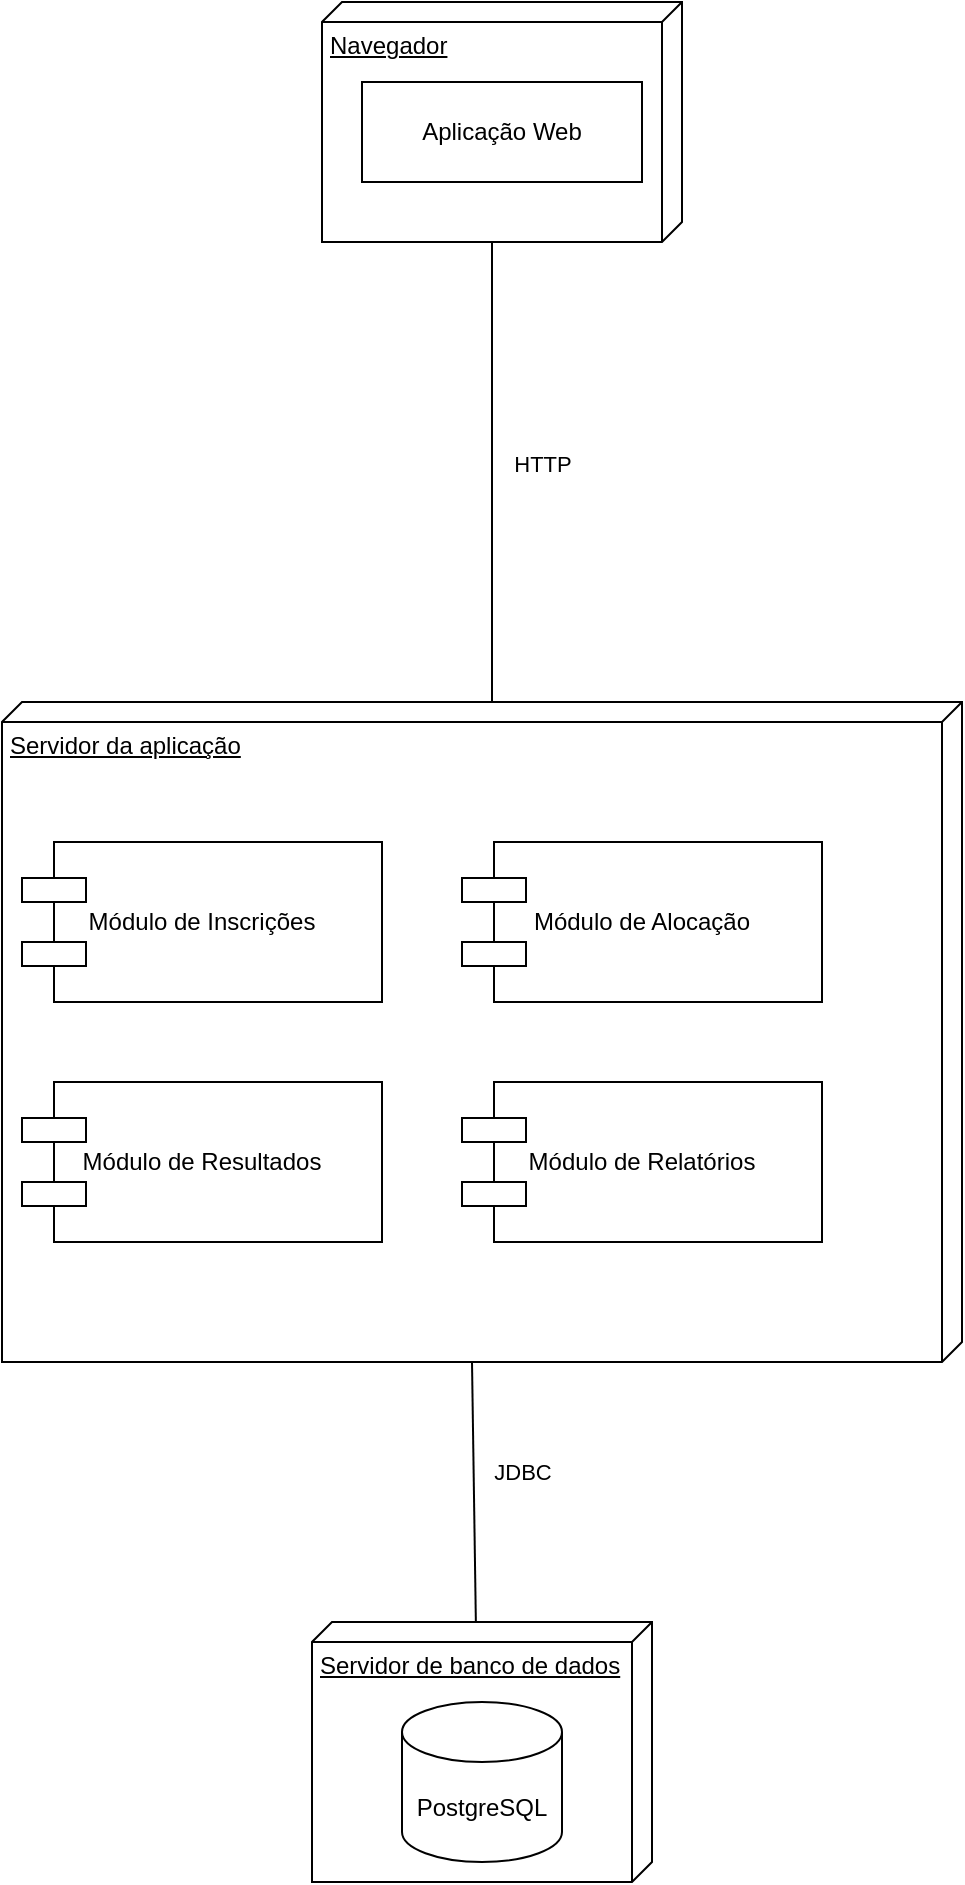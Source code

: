 <mxfile version="28.2.7">
  <diagram name="Diagrama de Implantação - SGO" id="JRhoY2vmjziYoaHAfjSj">
    <mxGraphModel grid="1" page="1" gridSize="10" guides="1" tooltips="1" connect="1" arrows="1" fold="1" pageScale="1" pageWidth="827" pageHeight="1169" math="0" shadow="0">
      <root>
        <mxCell id="0" />
        <mxCell id="1" parent="0" />
        <mxCell id="81RKmR-tSgqumDi6Oey6-7" value="Navegador" style="verticalAlign=top;align=left;spacingTop=8;spacingLeft=2;spacingRight=12;shape=cube;size=10;direction=south;fontStyle=4;html=1;whiteSpace=wrap;" vertex="1" parent="1">
          <mxGeometry x="80" y="1320" width="180" height="120" as="geometry" />
        </mxCell>
        <mxCell id="81RKmR-tSgqumDi6Oey6-10" value="Aplicação Web" style="html=1;dropTarget=0;whiteSpace=wrap;" vertex="1" parent="1">
          <mxGeometry x="100" y="1360" width="140" height="50" as="geometry" />
        </mxCell>
        <mxCell id="81RKmR-tSgqumDi6Oey6-12" value="" style="endArrow=none;html=1;rounded=0;entryX=0;entryY=0;entryDx=120;entryDy=95;entryPerimeter=0;exitX=0;exitY=0;exitDx=0;exitDy=235;exitPerimeter=0;" edge="1" parent="1" source="81RKmR-tSgqumDi6Oey6-16" target="81RKmR-tSgqumDi6Oey6-7">
          <mxGeometry width="50" height="50" relative="1" as="geometry">
            <mxPoint x="650" y="1540" as="sourcePoint" />
            <mxPoint x="700" y="1490" as="targetPoint" />
          </mxGeometry>
        </mxCell>
        <mxCell id="81RKmR-tSgqumDi6Oey6-38" value="HTTP" style="edgeLabel;html=1;align=center;verticalAlign=middle;resizable=0;points=[];" connectable="0" vertex="1" parent="81RKmR-tSgqumDi6Oey6-12">
          <mxGeometry x="0.17" y="-1" relative="1" as="geometry">
            <mxPoint x="24" y="15" as="offset" />
          </mxGeometry>
        </mxCell>
        <mxCell id="81RKmR-tSgqumDi6Oey6-16" value="Servidor da aplicação" style="verticalAlign=top;align=left;spacingTop=8;spacingLeft=2;spacingRight=12;shape=cube;size=10;direction=south;fontStyle=4;html=1;whiteSpace=wrap;" vertex="1" parent="1">
          <mxGeometry x="-80" y="1670" width="480" height="330" as="geometry" />
        </mxCell>
        <mxCell id="81RKmR-tSgqumDi6Oey6-19" value="Módulo de Inscrições" style="shape=component;whiteSpace=wrap;align=center;" vertex="1" parent="1">
          <mxGeometry x="-70" y="1740" width="180" height="80" as="geometry" />
        </mxCell>
        <mxCell id="81RKmR-tSgqumDi6Oey6-20" value="Módulo de Alocação" style="shape=component;whiteSpace=wrap;align=center;" vertex="1" parent="1">
          <mxGeometry x="150" y="1740" width="180" height="80" as="geometry" />
        </mxCell>
        <mxCell id="81RKmR-tSgqumDi6Oey6-21" value="Módulo de Resultados" style="shape=component;whiteSpace=wrap;align=center;" vertex="1" parent="1">
          <mxGeometry x="-70" y="1860" width="180" height="80" as="geometry" />
        </mxCell>
        <mxCell id="81RKmR-tSgqumDi6Oey6-22" value="Módulo de Relatórios" style="shape=component;whiteSpace=wrap;align=center;" vertex="1" parent="1">
          <mxGeometry x="150" y="1860" width="180" height="80" as="geometry" />
        </mxCell>
        <mxCell id="81RKmR-tSgqumDi6Oey6-32" value="Servidor de banco de dados" style="verticalAlign=top;align=left;spacingTop=8;spacingLeft=2;spacingRight=12;shape=cube;size=10;direction=south;fontStyle=4;html=1;whiteSpace=wrap;" vertex="1" parent="1">
          <mxGeometry x="75" y="2130" width="170" height="130" as="geometry" />
        </mxCell>
        <mxCell id="81RKmR-tSgqumDi6Oey6-37" value="PostgreSQL" style="shape=cylinder3;whiteSpace=wrap;html=1;boundedLbl=1;backgroundOutline=1;size=15;" vertex="1" parent="1">
          <mxGeometry x="120" y="2170" width="80" height="80" as="geometry" />
        </mxCell>
        <mxCell id="81RKmR-tSgqumDi6Oey6-42" value="" style="endArrow=none;html=1;rounded=0;entryX=0;entryY=0;entryDx=330;entryDy=245;entryPerimeter=0;exitX=0.004;exitY=0.518;exitDx=0;exitDy=0;exitPerimeter=0;" edge="1" parent="1" source="81RKmR-tSgqumDi6Oey6-32" target="81RKmR-tSgqumDi6Oey6-16">
          <mxGeometry width="50" height="50" relative="1" as="geometry">
            <mxPoint x="110" y="2110" as="sourcePoint" />
            <mxPoint x="160" y="2060" as="targetPoint" />
          </mxGeometry>
        </mxCell>
        <mxCell id="81RKmR-tSgqumDi6Oey6-44" value="JDBC" style="edgeLabel;html=1;align=center;verticalAlign=middle;resizable=0;points=[];" connectable="0" vertex="1" parent="81RKmR-tSgqumDi6Oey6-42">
          <mxGeometry x="0.168" y="-2" relative="1" as="geometry">
            <mxPoint x="22" as="offset" />
          </mxGeometry>
        </mxCell>
      </root>
    </mxGraphModel>
  </diagram>
</mxfile>
